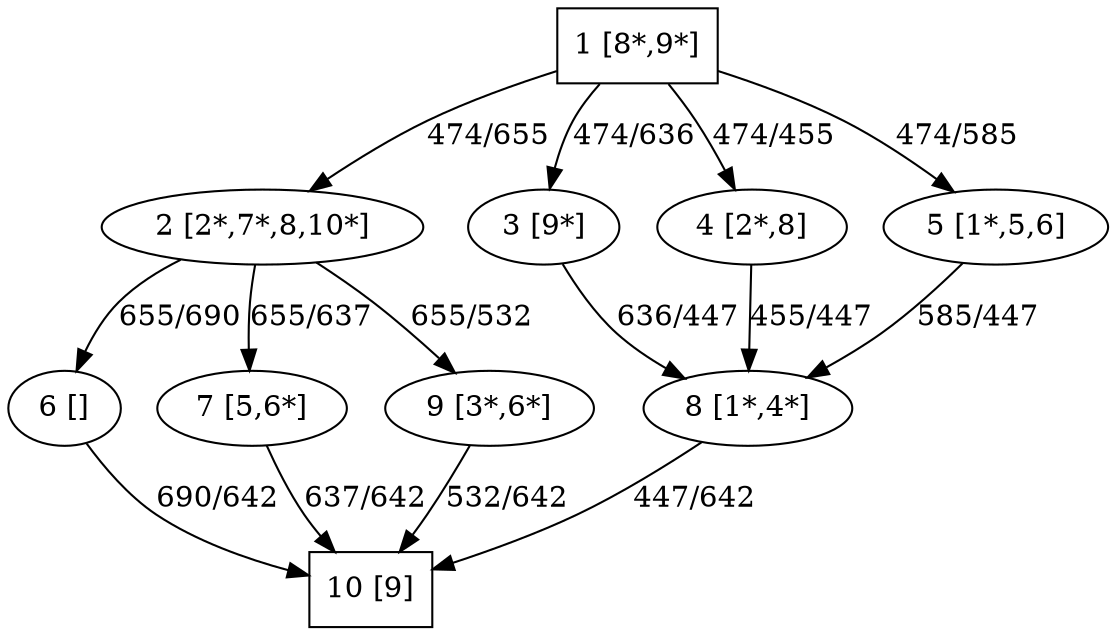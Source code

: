 strict digraph graph_10_2_1 {
	rankdir=UD;
	1 [label="1 [8*,9*]" shape=box];
	2 [label="2 [2*,7*,8,10*]"];
	3 [label="3 [9*]"];
	4 [label="4 [2*,8]"];
	5 [label="5 [1*,5,6]"];
	6 [label="6 []"];
	7 [label="7 [5,6*]"];
	8 [label="8 [1*,4*]"];
	9 [label="9 [3*,6*]"];
	10 [label="10 [9]" shape=box];
	1 -> 2[label="474/655"];
	1 -> 3[label="474/636"];
	1 -> 4[label="474/455"];
	1 -> 5[label="474/585"];
	2 -> 6[label="655/690"];
	2 -> 9[label="655/532"];
	2 -> 7[label="655/637"];
	3 -> 8[label="636/447"];
	4 -> 8[label="455/447"];
	5 -> 8[label="585/447"];
	6 -> 10[label="690/642"];
	7 -> 10[label="637/642"];
	8 -> 10[label="447/642"];
	9 -> 10[label="532/642"];
}
